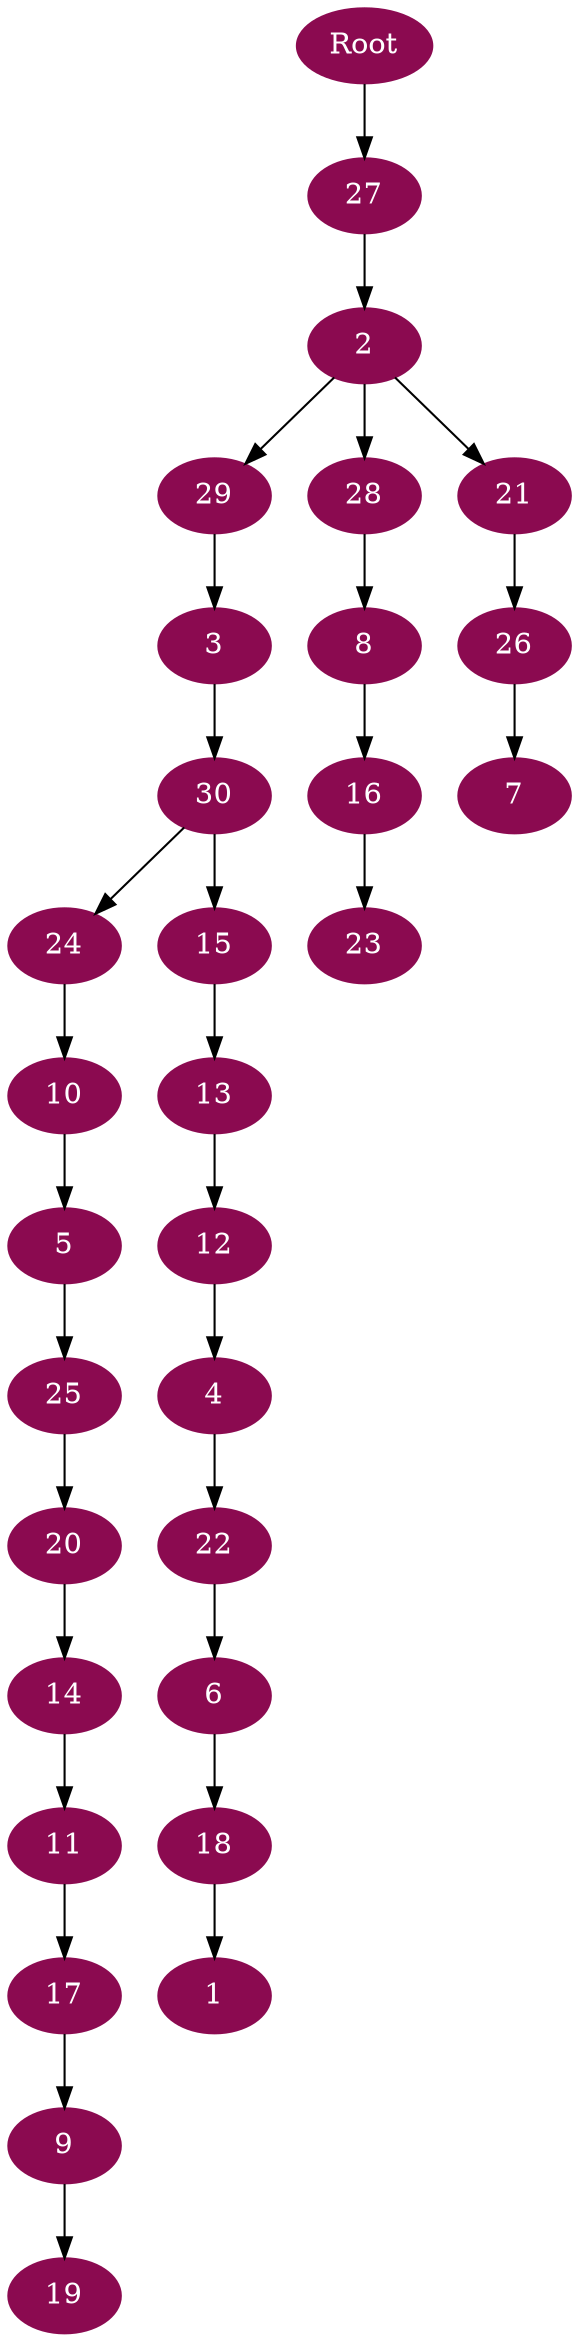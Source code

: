 digraph G {
node [color=deeppink4, style=filled, fontcolor=white];
18 -> 1;
27 -> 2;
29 -> 3;
12 -> 4;
10 -> 5;
22 -> 6;
26 -> 7;
28 -> 8;
17 -> 9;
24 -> 10;
14 -> 11;
13 -> 12;
15 -> 13;
20 -> 14;
30 -> 15;
8 -> 16;
11 -> 17;
6 -> 18;
9 -> 19;
25 -> 20;
2 -> 21;
4 -> 22;
16 -> 23;
30 -> 24;
5 -> 25;
21 -> 26;
Root -> 27;
2 -> 28;
2 -> 29;
3 -> 30;
}
